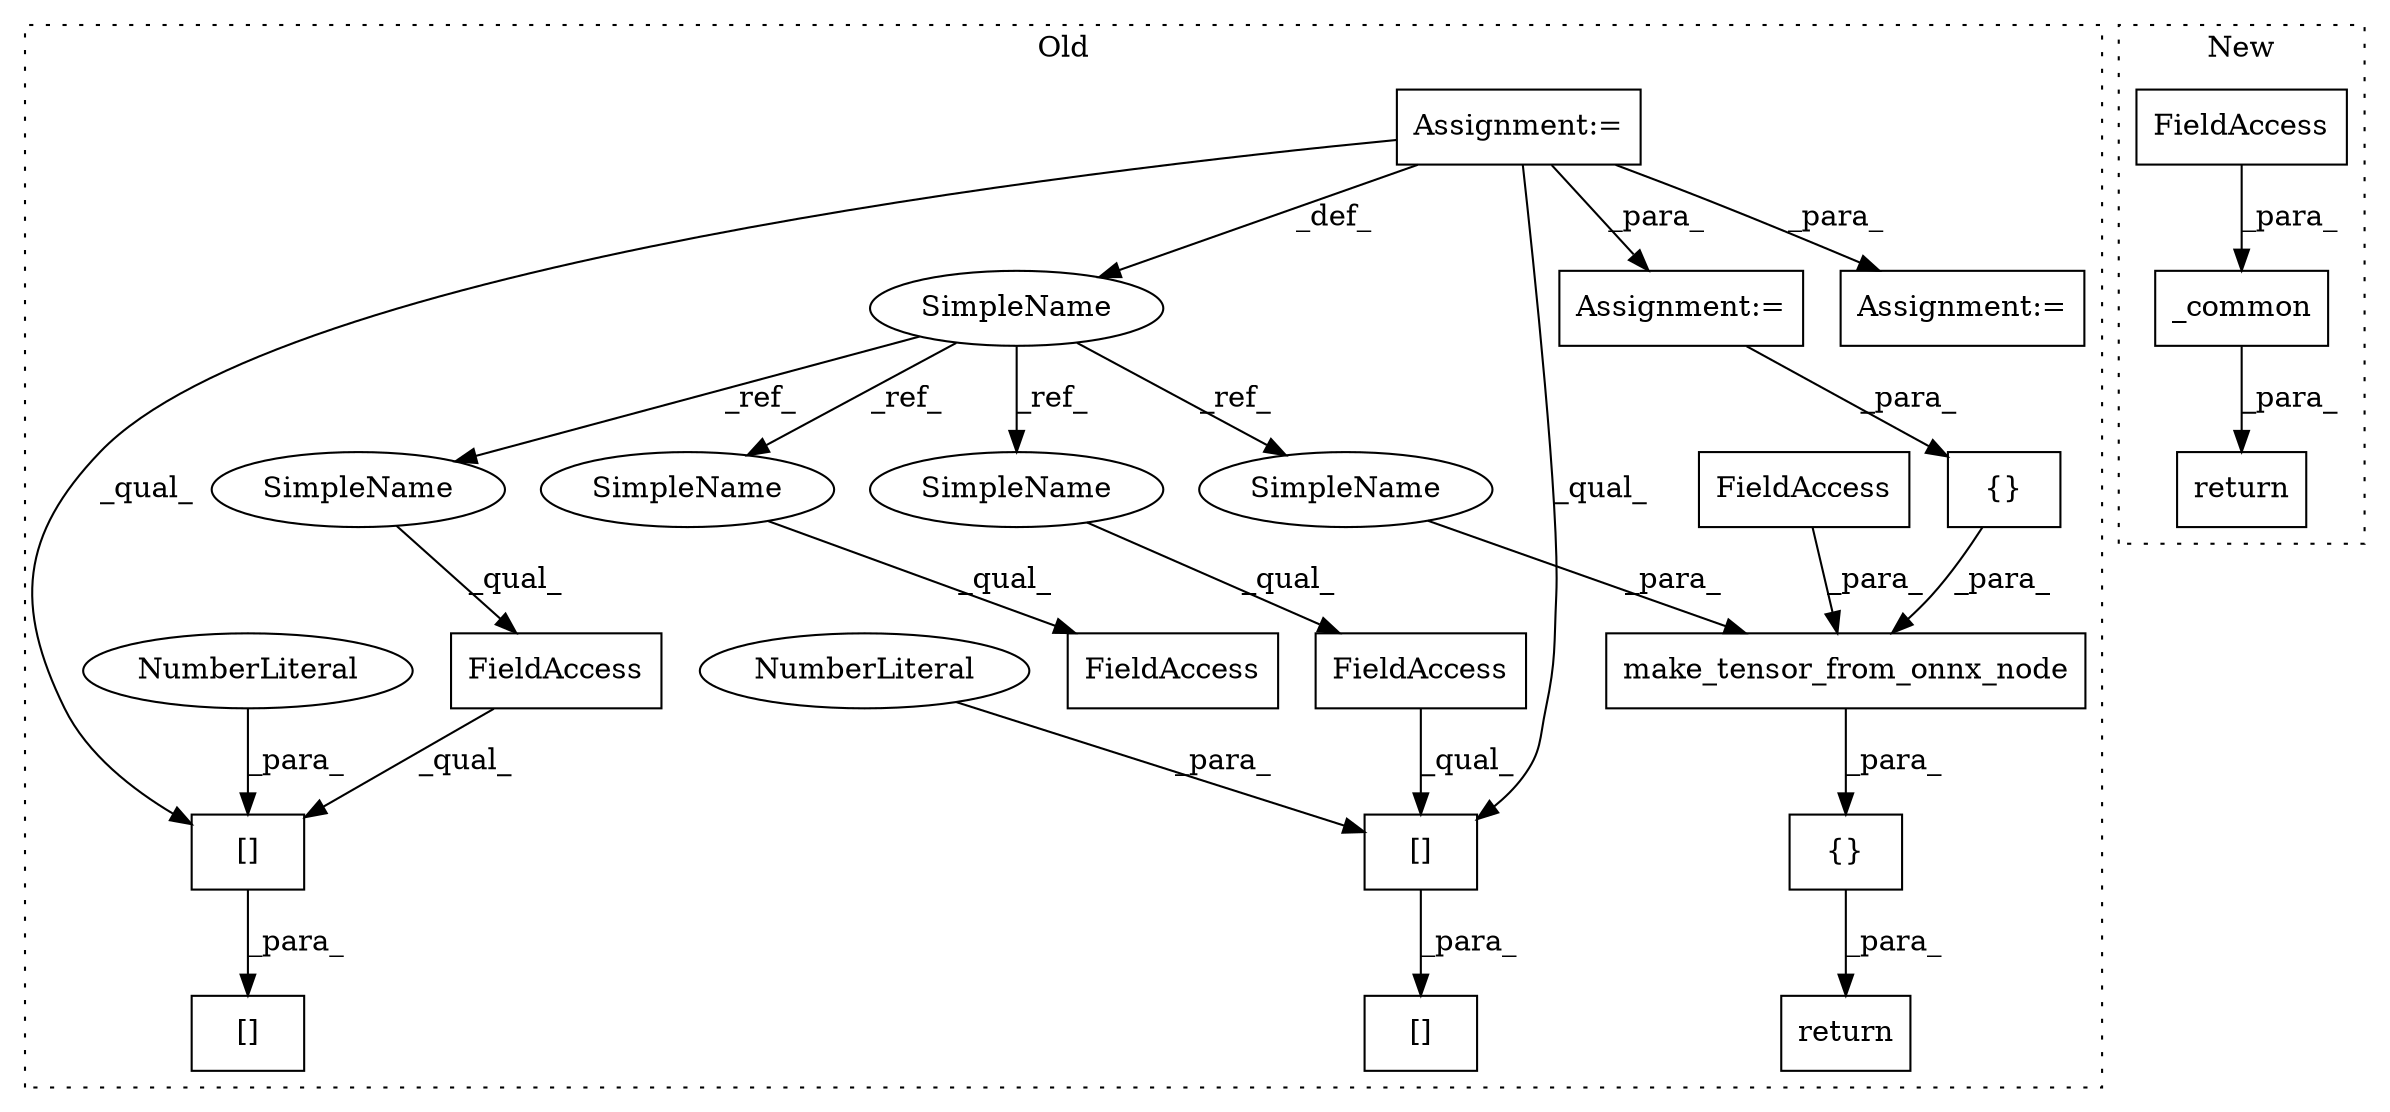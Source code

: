 digraph G {
subgraph cluster0 {
1 [label="make_tensor_from_onnx_node" a="32" s="896,966" l="27,1" shape="box"];
3 [label="{}" a="4" s="891,967" l="1,1" shape="box"];
4 [label="return" a="41" s="875" l="7" shape="box"];
5 [label="FieldAccess" a="22" s="960" l="6" shape="box"];
6 [label="{}" a="4" s="937,958" l="1,1" shape="box"];
8 [label="SimpleName" a="42" s="348" l="4" shape="ellipse"];
9 [label="FieldAccess" a="22" s="446" l="11" shape="box"];
10 [label="[]" a="2" s="446,459" l="12,1" shape="box"];
11 [label="NumberLiteral" a="34" s="458" l="1" shape="ellipse"];
12 [label="[]" a="2" s="424,460" l="22,1" shape="box"];
14 [label="FieldAccess" a="22" s="497" l="11" shape="box"];
15 [label="[]" a="2" s="497,510" l="12,1" shape="box"];
16 [label="NumberLiteral" a="34" s="509" l="1" shape="ellipse"];
17 [label="[]" a="2" s="475,511" l="22,1" shape="box"];
18 [label="Assignment:=" a="7" s="525" l="1" shape="box"];
19 [label="Assignment:=" a="7" s="348" l="4" shape="box"];
20 [label="Assignment:=" a="7" s="575" l="1" shape="box"];
21 [label="FieldAccess" a="22" s="548" l="11" shape="box"];
22 [label="SimpleName" a="42" s="446" l="4" shape="ellipse"];
23 [label="SimpleName" a="42" s="548" l="4" shape="ellipse"];
24 [label="SimpleName" a="42" s="497" l="4" shape="ellipse"];
25 [label="SimpleName" a="42" s="923" l="4" shape="ellipse"];
label = "Old";
style="dotted";
}
subgraph cluster1 {
2 [label="return" a="41" s="1035" l="7" shape="box"];
7 [label="_common" a="32" s="1046,1065" l="8,1" shape="box"];
13 [label="FieldAccess" a="22" s="1059" l="6" shape="box"];
label = "New";
style="dotted";
}
1 -> 3 [label="_para_"];
3 -> 4 [label="_para_"];
5 -> 1 [label="_para_"];
6 -> 1 [label="_para_"];
7 -> 2 [label="_para_"];
8 -> 24 [label="_ref_"];
8 -> 25 [label="_ref_"];
8 -> 22 [label="_ref_"];
8 -> 23 [label="_ref_"];
9 -> 10 [label="_qual_"];
10 -> 12 [label="_para_"];
11 -> 10 [label="_para_"];
13 -> 7 [label="_para_"];
14 -> 15 [label="_qual_"];
15 -> 17 [label="_para_"];
16 -> 15 [label="_para_"];
18 -> 6 [label="_para_"];
19 -> 8 [label="_def_"];
19 -> 10 [label="_qual_"];
19 -> 20 [label="_para_"];
19 -> 15 [label="_qual_"];
19 -> 18 [label="_para_"];
22 -> 9 [label="_qual_"];
23 -> 21 [label="_qual_"];
24 -> 14 [label="_qual_"];
25 -> 1 [label="_para_"];
}